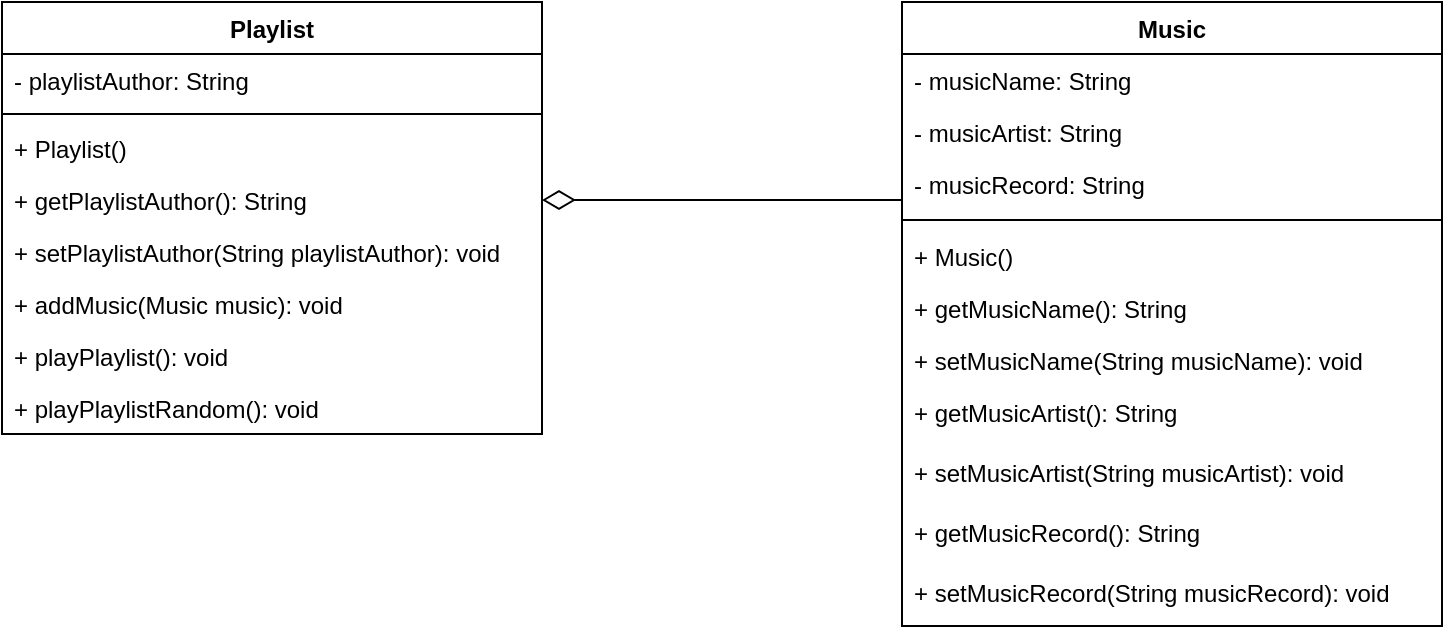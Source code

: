 <mxfile version="24.0.7" type="device">
  <diagram name="Page-1" id="1TIoc9HRyaX1aoTkwJzg">
    <mxGraphModel dx="1434" dy="792" grid="1" gridSize="10" guides="1" tooltips="1" connect="1" arrows="1" fold="1" page="1" pageScale="1" pageWidth="850" pageHeight="1100" math="0" shadow="0">
      <root>
        <mxCell id="0" />
        <mxCell id="1" parent="0" />
        <mxCell id="KWaoOy-7Fohexefqx5mu-1" value="Music" style="swimlane;fontStyle=1;align=center;verticalAlign=top;childLayout=stackLayout;horizontal=1;startSize=26;horizontalStack=0;resizeParent=1;resizeParentMax=0;resizeLast=0;collapsible=1;marginBottom=0;whiteSpace=wrap;html=1;" parent="1" vertex="1">
          <mxGeometry x="530" y="100" width="270" height="312" as="geometry" />
        </mxCell>
        <mxCell id="KWaoOy-7Fohexefqx5mu-2" value="&lt;div&gt;- musicName: String&lt;/div&gt;" style="text;strokeColor=none;fillColor=none;align=left;verticalAlign=top;spacingLeft=4;spacingRight=4;overflow=hidden;rotatable=0;points=[[0,0.5],[1,0.5]];portConstraint=eastwest;whiteSpace=wrap;html=1;" parent="KWaoOy-7Fohexefqx5mu-1" vertex="1">
          <mxGeometry y="26" width="270" height="26" as="geometry" />
        </mxCell>
        <mxCell id="KWaoOy-7Fohexefqx5mu-5" value="- musicArtist: String" style="text;strokeColor=none;fillColor=none;align=left;verticalAlign=top;spacingLeft=4;spacingRight=4;overflow=hidden;rotatable=0;points=[[0,0.5],[1,0.5]];portConstraint=eastwest;whiteSpace=wrap;html=1;" parent="KWaoOy-7Fohexefqx5mu-1" vertex="1">
          <mxGeometry y="52" width="270" height="26" as="geometry" />
        </mxCell>
        <mxCell id="KWaoOy-7Fohexefqx5mu-6" value="- musicRecord: String" style="text;strokeColor=none;fillColor=none;align=left;verticalAlign=top;spacingLeft=4;spacingRight=4;overflow=hidden;rotatable=0;points=[[0,0.5],[1,0.5]];portConstraint=eastwest;whiteSpace=wrap;html=1;" parent="KWaoOy-7Fohexefqx5mu-1" vertex="1">
          <mxGeometry y="78" width="270" height="26" as="geometry" />
        </mxCell>
        <mxCell id="KWaoOy-7Fohexefqx5mu-3" value="" style="line;strokeWidth=1;fillColor=none;align=left;verticalAlign=middle;spacingTop=-1;spacingLeft=3;spacingRight=3;rotatable=0;labelPosition=right;points=[];portConstraint=eastwest;strokeColor=inherit;" parent="KWaoOy-7Fohexefqx5mu-1" vertex="1">
          <mxGeometry y="104" width="270" height="10" as="geometry" />
        </mxCell>
        <mxCell id="KWaoOy-7Fohexefqx5mu-11" value="+ Music()" style="text;strokeColor=none;fillColor=none;align=left;verticalAlign=top;spacingLeft=4;spacingRight=4;overflow=hidden;rotatable=0;points=[[0,0.5],[1,0.5]];portConstraint=eastwest;whiteSpace=wrap;html=1;" parent="KWaoOy-7Fohexefqx5mu-1" vertex="1">
          <mxGeometry y="114" width="270" height="26" as="geometry" />
        </mxCell>
        <mxCell id="KWaoOy-7Fohexefqx5mu-4" value="+ getMusicName(): String" style="text;strokeColor=none;fillColor=none;align=left;verticalAlign=top;spacingLeft=4;spacingRight=4;overflow=hidden;rotatable=0;points=[[0,0.5],[1,0.5]];portConstraint=eastwest;whiteSpace=wrap;html=1;" parent="KWaoOy-7Fohexefqx5mu-1" vertex="1">
          <mxGeometry y="140" width="270" height="26" as="geometry" />
        </mxCell>
        <mxCell id="KWaoOy-7Fohexefqx5mu-10" value="+ setMusicName(String musicName): void" style="text;strokeColor=none;fillColor=none;align=left;verticalAlign=top;spacingLeft=4;spacingRight=4;overflow=hidden;rotatable=0;points=[[0,0.5],[1,0.5]];portConstraint=eastwest;whiteSpace=wrap;html=1;" parent="KWaoOy-7Fohexefqx5mu-1" vertex="1">
          <mxGeometry y="166" width="270" height="26" as="geometry" />
        </mxCell>
        <mxCell id="KWaoOy-7Fohexefqx5mu-8" value="+ getMusicArtist(): String" style="text;strokeColor=none;fillColor=none;align=left;verticalAlign=top;spacingLeft=4;spacingRight=4;overflow=hidden;rotatable=0;points=[[0,0.5],[1,0.5]];portConstraint=eastwest;whiteSpace=wrap;html=1;" parent="KWaoOy-7Fohexefqx5mu-1" vertex="1">
          <mxGeometry y="192" width="270" height="30" as="geometry" />
        </mxCell>
        <mxCell id="KWaoOy-7Fohexefqx5mu-9" value="+ setMusicArtist(String musicArtist): void" style="text;strokeColor=none;fillColor=none;align=left;verticalAlign=top;spacingLeft=4;spacingRight=4;overflow=hidden;rotatable=0;points=[[0,0.5],[1,0.5]];portConstraint=eastwest;whiteSpace=wrap;html=1;" parent="KWaoOy-7Fohexefqx5mu-1" vertex="1">
          <mxGeometry y="222" width="270" height="30" as="geometry" />
        </mxCell>
        <mxCell id="KWaoOy-7Fohexefqx5mu-12" value="+ getMusicRecord(): String" style="text;strokeColor=none;fillColor=none;align=left;verticalAlign=top;spacingLeft=4;spacingRight=4;overflow=hidden;rotatable=0;points=[[0,0.5],[1,0.5]];portConstraint=eastwest;whiteSpace=wrap;html=1;" parent="KWaoOy-7Fohexefqx5mu-1" vertex="1">
          <mxGeometry y="252" width="270" height="30" as="geometry" />
        </mxCell>
        <mxCell id="KWaoOy-7Fohexefqx5mu-13" value="+ setMusicRecord(String musicRecord): void" style="text;strokeColor=none;fillColor=none;align=left;verticalAlign=top;spacingLeft=4;spacingRight=4;overflow=hidden;rotatable=0;points=[[0,0.5],[1,0.5]];portConstraint=eastwest;whiteSpace=wrap;html=1;" parent="KWaoOy-7Fohexefqx5mu-1" vertex="1">
          <mxGeometry y="282" width="270" height="30" as="geometry" />
        </mxCell>
        <mxCell id="KWaoOy-7Fohexefqx5mu-14" value="Playlist" style="swimlane;fontStyle=1;align=center;verticalAlign=top;childLayout=stackLayout;horizontal=1;startSize=26;horizontalStack=0;resizeParent=1;resizeParentMax=0;resizeLast=0;collapsible=1;marginBottom=0;whiteSpace=wrap;html=1;" parent="1" vertex="1">
          <mxGeometry x="80" y="100" width="270" height="216" as="geometry" />
        </mxCell>
        <mxCell id="KWaoOy-7Fohexefqx5mu-15" value="- playlistAuthor: String" style="text;strokeColor=none;fillColor=none;align=left;verticalAlign=top;spacingLeft=4;spacingRight=4;overflow=hidden;rotatable=0;points=[[0,0.5],[1,0.5]];portConstraint=eastwest;whiteSpace=wrap;html=1;" parent="KWaoOy-7Fohexefqx5mu-14" vertex="1">
          <mxGeometry y="26" width="270" height="26" as="geometry" />
        </mxCell>
        <mxCell id="KWaoOy-7Fohexefqx5mu-16" value="" style="line;strokeWidth=1;fillColor=none;align=left;verticalAlign=middle;spacingTop=-1;spacingLeft=3;spacingRight=3;rotatable=0;labelPosition=right;points=[];portConstraint=eastwest;strokeColor=inherit;" parent="KWaoOy-7Fohexefqx5mu-14" vertex="1">
          <mxGeometry y="52" width="270" height="8" as="geometry" />
        </mxCell>
        <mxCell id="KWaoOy-7Fohexefqx5mu-17" value="+ Playlist()" style="text;strokeColor=none;fillColor=none;align=left;verticalAlign=top;spacingLeft=4;spacingRight=4;overflow=hidden;rotatable=0;points=[[0,0.5],[1,0.5]];portConstraint=eastwest;whiteSpace=wrap;html=1;" parent="KWaoOy-7Fohexefqx5mu-14" vertex="1">
          <mxGeometry y="60" width="270" height="26" as="geometry" />
        </mxCell>
        <mxCell id="KWaoOy-7Fohexefqx5mu-18" value="+ getPlaylistAuthor(): String" style="text;strokeColor=none;fillColor=none;align=left;verticalAlign=top;spacingLeft=4;spacingRight=4;overflow=hidden;rotatable=0;points=[[0,0.5],[1,0.5]];portConstraint=eastwest;whiteSpace=wrap;html=1;" parent="KWaoOy-7Fohexefqx5mu-14" vertex="1">
          <mxGeometry y="86" width="270" height="26" as="geometry" />
        </mxCell>
        <mxCell id="KWaoOy-7Fohexefqx5mu-19" value="+ setPlaylistAuthor(String playlistAuthor): void" style="text;strokeColor=none;fillColor=none;align=left;verticalAlign=top;spacingLeft=4;spacingRight=4;overflow=hidden;rotatable=0;points=[[0,0.5],[1,0.5]];portConstraint=eastwest;whiteSpace=wrap;html=1;" parent="KWaoOy-7Fohexefqx5mu-14" vertex="1">
          <mxGeometry y="112" width="270" height="26" as="geometry" />
        </mxCell>
        <mxCell id="KWaoOy-7Fohexefqx5mu-20" value="+ addMusic(Music music): void" style="text;strokeColor=none;fillColor=none;align=left;verticalAlign=top;spacingLeft=4;spacingRight=4;overflow=hidden;rotatable=0;points=[[0,0.5],[1,0.5]];portConstraint=eastwest;whiteSpace=wrap;html=1;" parent="KWaoOy-7Fohexefqx5mu-14" vertex="1">
          <mxGeometry y="138" width="270" height="26" as="geometry" />
        </mxCell>
        <mxCell id="KWaoOy-7Fohexefqx5mu-21" value="+ playPlaylist(): void" style="text;strokeColor=none;fillColor=none;align=left;verticalAlign=top;spacingLeft=4;spacingRight=4;overflow=hidden;rotatable=0;points=[[0,0.5],[1,0.5]];portConstraint=eastwest;whiteSpace=wrap;html=1;" parent="KWaoOy-7Fohexefqx5mu-14" vertex="1">
          <mxGeometry y="164" width="270" height="26" as="geometry" />
        </mxCell>
        <mxCell id="KWaoOy-7Fohexefqx5mu-22" value="+ playPlaylistRandom(): void" style="text;strokeColor=none;fillColor=none;align=left;verticalAlign=top;spacingLeft=4;spacingRight=4;overflow=hidden;rotatable=0;points=[[0,0.5],[1,0.5]];portConstraint=eastwest;whiteSpace=wrap;html=1;" parent="KWaoOy-7Fohexefqx5mu-14" vertex="1">
          <mxGeometry y="190" width="270" height="26" as="geometry" />
        </mxCell>
        <mxCell id="KWaoOy-7Fohexefqx5mu-26" value="" style="endArrow=none;html=1;endSize=12;startArrow=diamondThin;startSize=14;startFill=0;edgeStyle=orthogonalEdgeStyle;align=left;verticalAlign=bottom;rounded=0;exitX=1;exitY=0.5;exitDx=0;exitDy=0;entryX=0;entryY=0.808;entryDx=0;entryDy=0;entryPerimeter=0;endFill=0;" parent="1" source="KWaoOy-7Fohexefqx5mu-18" target="KWaoOy-7Fohexefqx5mu-6" edge="1">
          <mxGeometry x="-1" y="3" relative="1" as="geometry">
            <mxPoint x="370" y="440" as="sourcePoint" />
            <mxPoint x="400" y="450" as="targetPoint" />
          </mxGeometry>
        </mxCell>
      </root>
    </mxGraphModel>
  </diagram>
</mxfile>
